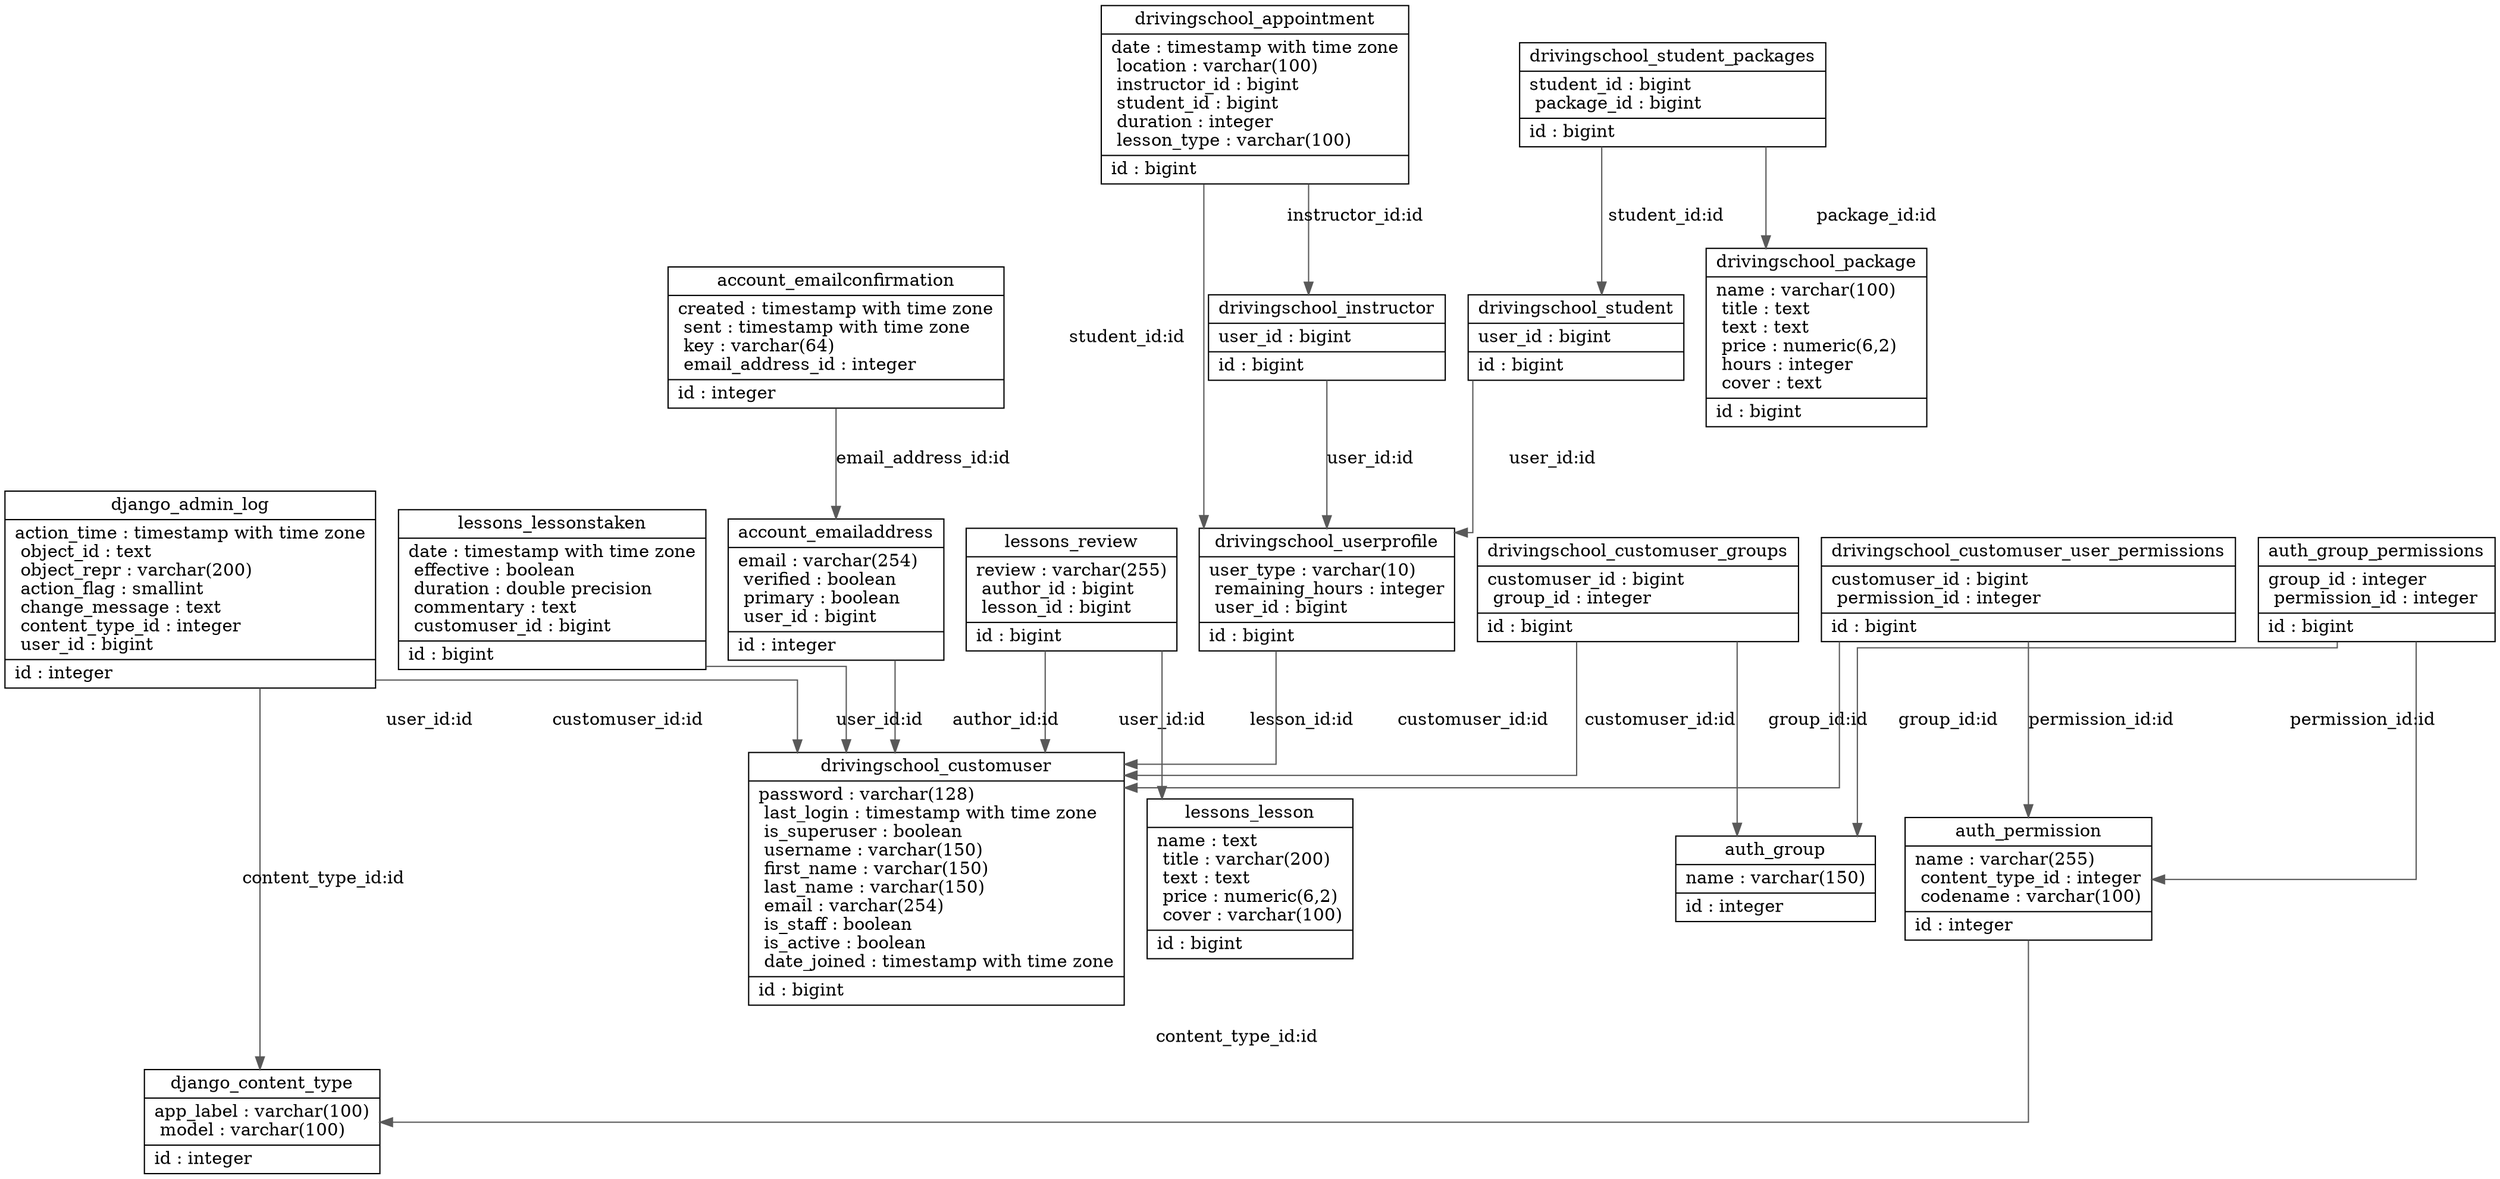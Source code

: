 digraph "lessons_lessonstaken" {

splines = ortho;
fontname = "Inconsolata";

node [colorscheme = ylgnbu4];
edge [colorscheme = dark28, dir = both];

account_emailaddress  [shape = record, label = "{ account_emailaddress | email : varchar(254)\l verified : boolean\l primary : boolean\l user_id : bigint\l| id : integer\l }"];
account_emailconfirmation  [shape = record, label = "{ account_emailconfirmation | created : timestamp with time zone\l sent : timestamp with time zone\l key : varchar(64)\l email_address_id : integer\l| id : integer\l }"];
auth_group  [shape = record, label = "{ auth_group | name : varchar(150)\l| id : integer\l }"];
auth_group_permissions  [shape = record, label = "{ auth_group_permissions | group_id : integer\l permission_id : integer\l| id : bigint\l }"];
auth_permission  [shape = record, label = "{ auth_permission | name : varchar(255)\l content_type_id : integer\l codename : varchar(100)\l| id : integer\l }"];
django_admin_log  [shape = record, label = "{ django_admin_log | action_time : timestamp with time zone\l object_id : text\l object_repr : varchar(200)\l action_flag : smallint\l change_message : text\l content_type_id : integer\l user_id : bigint\l| id : integer\l }"];
django_content_type  [shape = record, label = "{ django_content_type | app_label : varchar(100)\l model : varchar(100)\l| id : integer\l }"];
drivingschool_appointment  [shape = record, label = "{ drivingschool_appointment | date : timestamp with time zone\l location : varchar(100)\l instructor_id : bigint\l student_id : bigint\l duration : integer\l lesson_type : varchar(100)\l| id : bigint\l }"];
drivingschool_customuser  [shape = record, label = "{ drivingschool_customuser | password : varchar(128)\l last_login : timestamp with time zone\l is_superuser : boolean\l username : varchar(150)\l first_name : varchar(150)\l last_name : varchar(150)\l email : varchar(254)\l is_staff : boolean\l is_active : boolean\l date_joined : timestamp with time zone\l| id : bigint\l }"];
drivingschool_customuser_groups [shape = record, label = "{ drivingschool_customuser_groups | customuser_id : bigint\l group_id : integer\l| id : bigint\l }"];
drivingschool_customuser_user_permissions [shape = record, label = "{ drivingschool_customuser_user_permissions | customuser_id : bigint\l permission_id : integer\l| id : bigint\l }"];
drivingschool_instructor  [shape = record, label = "{ drivingschool_instructor | user_id : bigint\l| id : bigint\l }"];
drivingschool_package  [shape = record, label = "{ drivingschool_package | name : varchar(100)\l title : text\l text : text\l price : numeric(6,2)\l hours : integer\l cover : text\l| id : bigint\l }"];
drivingschool_student  [shape = record, label = "{ drivingschool_student | user_id : bigint\l| id : bigint\l }"];
drivingschool_student_packages [shape = record, label = "{ drivingschool_student_packages | student_id : bigint\l package_id : bigint\l| id : bigint\l }"];
drivingschool_userprofile  [shape = record, label = "{ drivingschool_userprofile | user_type : varchar(10)\l remaining_hours : integer\l user_id : bigint\l| id : bigint\l }"];
lessons_lesson  [shape = record, label = "{ lessons_lesson | name : text\l title : varchar(200)\l text : text\l price : numeric(6,2)\l cover : varchar(100)\l| id : bigint\l }"];
lessons_lessonstaken  [shape = record, label = "{ lessons_lessonstaken | date : timestamp with time zone\l effective : boolean\l duration : double precision\l commentary : text\l customuser_id : bigint\l| id : bigint\l }"];
lessons_review  [shape = record, label = "{ lessons_review | review : varchar(255)\l author_id : bigint\l lesson_id : bigint\l| id : bigint\l }"];

account_emailaddress  -> drivingschool_customuser  [color = "#595959", style = solid , arrowtail = none , arrowhead = normal , taillabel = "", label = "user_id:id", headlabel = ""];
account_emailconfirmation  -> account_emailaddress  [color = "#595959", style = solid , arrowtail = none , arrowhead = normal , taillabel = "", label = "email_address_id:id", headlabel = ""];
auth_group_permissions  -> auth_group  [color = "#595959", style = solid , arrowtail = none , arrowhead = normal , taillabel = "", label = "group_id:id", headlabel = ""];
auth_group_permissions  -> auth_permission  [color = "#595959", style = solid , arrowtail = none , arrowhead = normal , taillabel = "", label = "permission_id:id", headlabel = ""];
auth_permission  -> django_content_type  [color = "#595959", style = solid , arrowtail = none , arrowhead = normal , taillabel = "", label = "content_type_id:id", headlabel = ""];
django_admin_log  -> django_content_type  [color = "#595959", style = solid , arrowtail = none , arrowhead = normal , taillabel = "", label = "content_type_id:id", headlabel = ""];
django_admin_log  -> drivingschool_customuser  [color = "#595959", style = solid , arrowtail = none , arrowhead = normal , taillabel = "", label = "user_id:id", headlabel = ""];
drivingschool_appointment  -> drivingschool_instructor  [color = "#595959", style = solid , arrowtail = none , arrowhead = normal , taillabel = "", label = "instructor_id:id", headlabel = ""];
drivingschool_appointment  -> drivingschool_userprofile  [color = "#595959", style = solid , arrowtail = none , arrowhead = normal , taillabel = "", label = "student_id:id", headlabel = ""];
drivingschool_customuser_groups -> auth_group  [color = "#595959", style = solid , arrowtail = none , arrowhead = normal , taillabel = "", label = "group_id:id", headlabel = ""];
drivingschool_customuser_groups -> drivingschool_customuser  [color = "#595959", style = solid , arrowtail = none , arrowhead = normal , taillabel = "", label = "customuser_id:id", headlabel = ""];
drivingschool_customuser_user_permissions -> auth_permission  [color = "#595959", style = solid , arrowtail = none , arrowhead = normal , taillabel = "", label = "permission_id:id", headlabel = ""];
drivingschool_customuser_user_permissions -> drivingschool_customuser  [color = "#595959", style = solid , arrowtail = none , arrowhead = normal , taillabel = "", label = "customuser_id:id", headlabel = ""];
drivingschool_instructor  -> drivingschool_userprofile  [color = "#595959", style = solid , arrowtail = none , arrowhead = normal , taillabel = "", label = "user_id:id", headlabel = ""];
drivingschool_student  -> drivingschool_userprofile  [color = "#595959", style = solid , arrowtail = none , arrowhead = normal , taillabel = "", label = "user_id:id", headlabel = ""];
drivingschool_student_packages -> drivingschool_package  [color = "#595959", style = solid , arrowtail = none , arrowhead = normal , taillabel = "", label = "package_id:id", headlabel = ""];
drivingschool_student_packages -> drivingschool_student  [color = "#595959", style = solid , arrowtail = none , arrowhead = normal , taillabel = "", label = "student_id:id", headlabel = ""];
drivingschool_userprofile  -> drivingschool_customuser  [color = "#595959", style = solid , arrowtail = none , arrowhead = normal , taillabel = "", label = "user_id:id", headlabel = ""];
lessons_lessonstaken  -> drivingschool_customuser  [color = "#595959", style = solid , arrowtail = none , arrowhead = normal , taillabel = "", label = "customuser_id:id", headlabel = ""];
lessons_review  -> drivingschool_customuser  [color = "#595959", style = solid , arrowtail = none , arrowhead = normal , taillabel = "", label = "author_id:id", headlabel = ""];
lessons_review  -> lessons_lesson  [color = "#595959", style = solid , arrowtail = none , arrowhead = normal , taillabel = "", label = "lesson_id:id", headlabel = ""];

}
